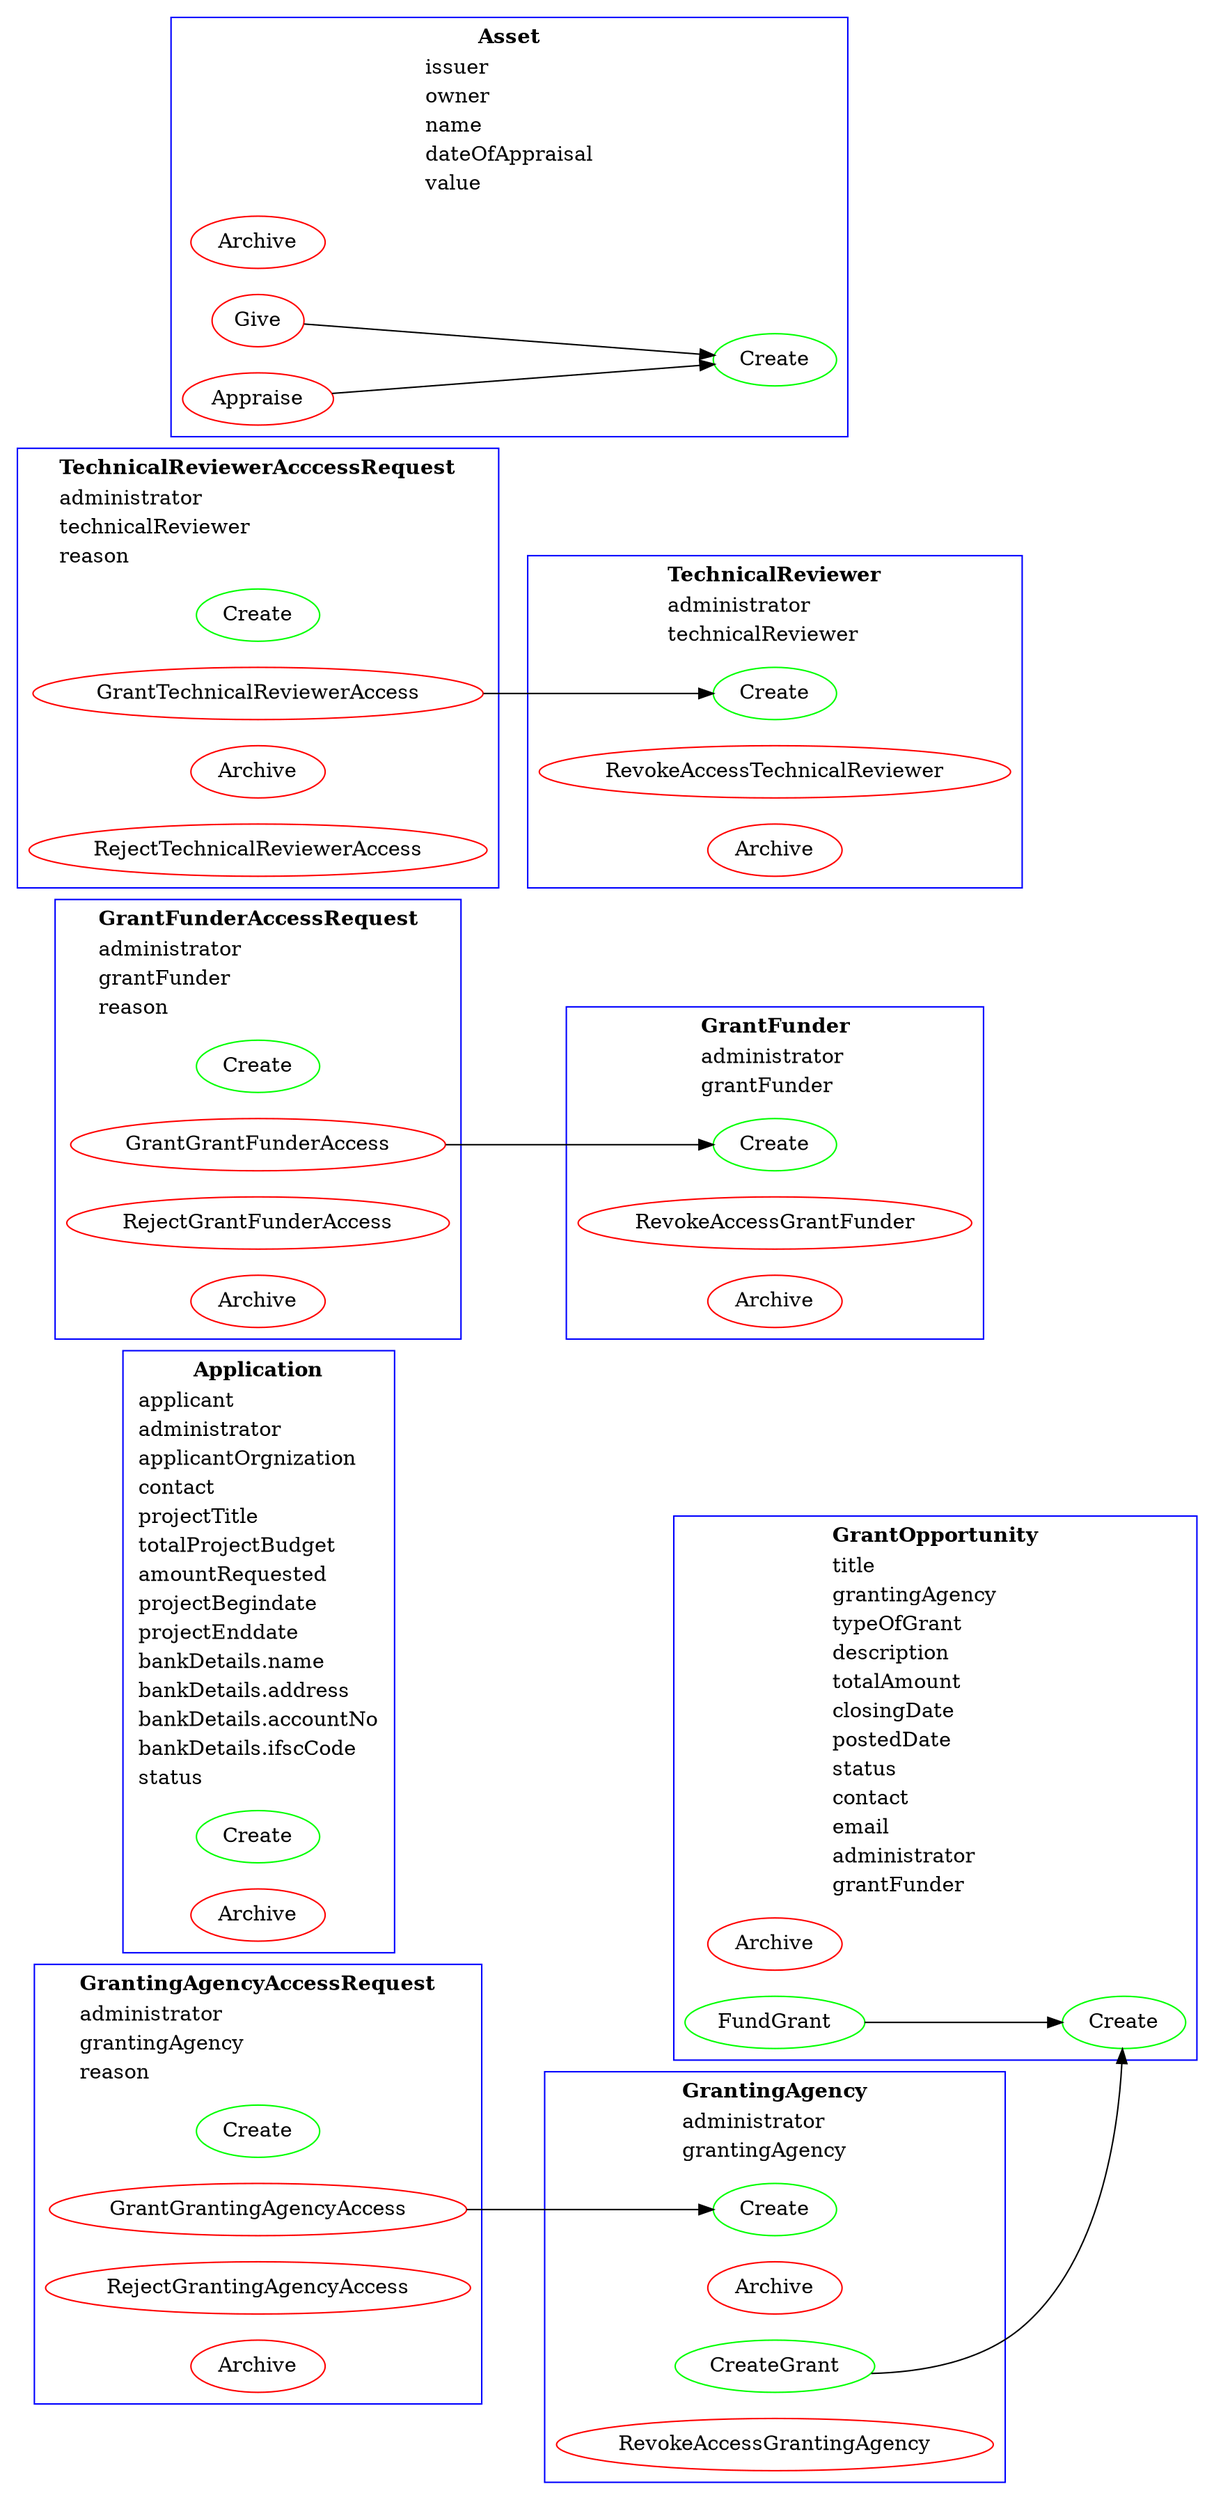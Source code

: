 digraph G {
compound=true;
rankdir=LR;
subgraph cluster_GrantOpportunity{
n0[label=Create][color=green]; 
n1[label=Archive][color=red]; 
n2[label=FundGrant][color=green]; 
label=<<table align = "left" border="0" cellborder="0" cellspacing="1">
<tr><td align="center"><b>GrantOpportunity</b></td></tr><tr><td align="left">title</td></tr> 
<tr><td align="left">grantingAgency</td></tr> 
<tr><td align="left">typeOfGrant</td></tr> 
<tr><td align="left">description</td></tr> 
<tr><td align="left">totalAmount</td></tr> 
<tr><td align="left">closingDate</td></tr> 
<tr><td align="left">postedDate</td></tr> 
<tr><td align="left">status</td></tr> 
<tr><td align="left">contact</td></tr> 
<tr><td align="left">email</td></tr> 
<tr><td align="left">administrator</td></tr> 
<tr><td align="left">grantFunder</td></tr> 
</table>>;color=blue
}subgraph cluster_Application{
n3[label=Create][color=green]; 
n4[label=Archive][color=red]; 
label=<<table align = "left" border="0" cellborder="0" cellspacing="1">
<tr><td align="center"><b>Application</b></td></tr><tr><td align="left">applicant</td></tr> 
<tr><td align="left">administrator</td></tr> 
<tr><td align="left">applicantOrgnization</td></tr> 
<tr><td align="left">contact</td></tr> 
<tr><td align="left">projectTitle</td></tr> 
<tr><td align="left">totalProjectBudget</td></tr> 
<tr><td align="left">amountRequested</td></tr> 
<tr><td align="left">projectBegindate</td></tr> 
<tr><td align="left">projectEnddate</td></tr> 
<tr><td align="left">bankDetails.name</td></tr> 
<tr><td align="left">bankDetails.address</td></tr> 
<tr><td align="left">bankDetails.accountNo</td></tr> 
<tr><td align="left">bankDetails.ifscCode</td></tr> 
<tr><td align="left">status</td></tr> 
</table>>;color=blue
}subgraph cluster_GrantFunder{
n5[label=Create][color=green]; 
n6[label=RevokeAccessGrantFunder][color=red]; 
n7[label=Archive][color=red]; 
label=<<table align = "left" border="0" cellborder="0" cellspacing="1">
<tr><td align="center"><b>GrantFunder</b></td></tr><tr><td align="left">administrator</td></tr> 
<tr><td align="left">grantFunder</td></tr> 
</table>>;color=blue
}subgraph cluster_GrantFunderAccessRequest{
n8[label=Create][color=green]; 
n9[label=GrantGrantFunderAccess][color=red]; 
n10[label=RejectGrantFunderAccess][color=red]; 
n11[label=Archive][color=red]; 
label=<<table align = "left" border="0" cellborder="0" cellspacing="1">
<tr><td align="center"><b>GrantFunderAccessRequest</b></td></tr><tr><td align="left">administrator</td></tr> 
<tr><td align="left">grantFunder</td></tr> 
<tr><td align="left">reason</td></tr> 
</table>>;color=blue
}subgraph cluster_GrantingAgency{
n12[label=Create][color=green]; 
n13[label=Archive][color=red]; 
n14[label=CreateGrant][color=green]; 
n15[label=RevokeAccessGrantingAgency][color=red]; 
label=<<table align = "left" border="0" cellborder="0" cellspacing="1">
<tr><td align="center"><b>GrantingAgency</b></td></tr><tr><td align="left">administrator</td></tr> 
<tr><td align="left">grantingAgency</td></tr> 
</table>>;color=blue
}subgraph cluster_GrantingAgencyAccessRequest{
n16[label=Create][color=green]; 
n17[label=GrantGrantingAgencyAccess][color=red]; 
n18[label=RejectGrantingAgencyAccess][color=red]; 
n19[label=Archive][color=red]; 
label=<<table align = "left" border="0" cellborder="0" cellspacing="1">
<tr><td align="center"><b>GrantingAgencyAccessRequest</b></td></tr><tr><td align="left">administrator</td></tr> 
<tr><td align="left">grantingAgency</td></tr> 
<tr><td align="left">reason</td></tr> 
</table>>;color=blue
}subgraph cluster_TechnicalReviewer{
n20[label=Create][color=green]; 
n21[label=RevokeAccessTechnicalReviewer][color=red]; 
n22[label=Archive][color=red]; 
label=<<table align = "left" border="0" cellborder="0" cellspacing="1">
<tr><td align="center"><b>TechnicalReviewer</b></td></tr><tr><td align="left">administrator</td></tr> 
<tr><td align="left">technicalReviewer</td></tr> 
</table>>;color=blue
}subgraph cluster_TechnicalReviewerAcccessRequest{
n23[label=Create][color=green]; 
n24[label=GrantTechnicalReviewerAccess][color=red]; 
n25[label=Archive][color=red]; 
n26[label=RejectTechnicalReviewerAccess][color=red]; 
label=<<table align = "left" border="0" cellborder="0" cellspacing="1">
<tr><td align="center"><b>TechnicalReviewerAcccessRequest</b></td></tr><tr><td align="left">administrator</td></tr> 
<tr><td align="left">technicalReviewer</td></tr> 
<tr><td align="left">reason</td></tr> 
</table>>;color=blue
}subgraph cluster_Asset{
n27[label=Create][color=green]; 
n28[label=Archive][color=red]; 
n29[label=Give][color=red]; 
n30[label=Appraise][color=red]; 
label=<<table align = "left" border="0" cellborder="0" cellspacing="1">
<tr><td align="center"><b>Asset</b></td></tr><tr><td align="left">issuer</td></tr> 
<tr><td align="left">owner</td></tr> 
<tr><td align="left">name</td></tr> 
<tr><td align="left">dateOfAppraisal</td></tr> 
<tr><td align="left">value</td></tr> 
</table>>;color=blue
}n2->n0
n9->n5
n14->n0
n17->n12
n24->n20
n29->n27
n30->n27

}
